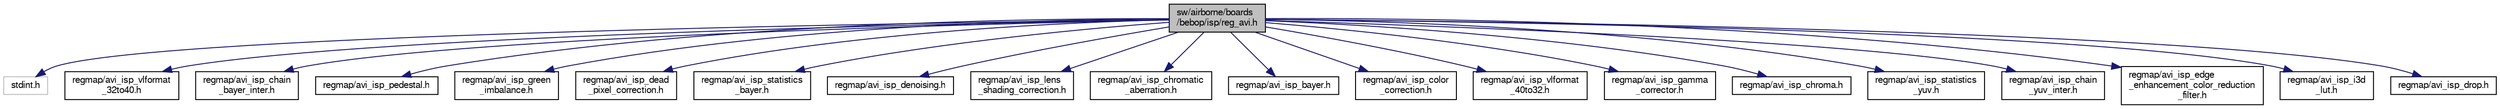digraph "sw/airborne/boards/bebop/isp/reg_avi.h"
{
  edge [fontname="FreeSans",fontsize="10",labelfontname="FreeSans",labelfontsize="10"];
  node [fontname="FreeSans",fontsize="10",shape=record];
  Node1 [label="sw/airborne/boards\l/bebop/isp/reg_avi.h",height=0.2,width=0.4,color="black", fillcolor="grey75", style="filled", fontcolor="black"];
  Node1 -> Node2 [color="midnightblue",fontsize="10",style="solid",fontname="FreeSans"];
  Node2 [label="stdint.h",height=0.2,width=0.4,color="grey75", fillcolor="white", style="filled"];
  Node1 -> Node3 [color="midnightblue",fontsize="10",style="solid",fontname="FreeSans"];
  Node3 [label="regmap/avi_isp_vlformat\l_32to40.h",height=0.2,width=0.4,color="black", fillcolor="white", style="filled",URL="$avi__isp__vlformat__32to40_8h.html"];
  Node1 -> Node4 [color="midnightblue",fontsize="10",style="solid",fontname="FreeSans"];
  Node4 [label="regmap/avi_isp_chain\l_bayer_inter.h",height=0.2,width=0.4,color="black", fillcolor="white", style="filled",URL="$avi__isp__chain__bayer__inter_8h.html"];
  Node1 -> Node5 [color="midnightblue",fontsize="10",style="solid",fontname="FreeSans"];
  Node5 [label="regmap/avi_isp_pedestal.h",height=0.2,width=0.4,color="black", fillcolor="white", style="filled",URL="$avi__isp__pedestal_8h.html"];
  Node1 -> Node6 [color="midnightblue",fontsize="10",style="solid",fontname="FreeSans"];
  Node6 [label="regmap/avi_isp_green\l_imbalance.h",height=0.2,width=0.4,color="black", fillcolor="white", style="filled",URL="$avi__isp__green__imbalance_8h.html"];
  Node1 -> Node7 [color="midnightblue",fontsize="10",style="solid",fontname="FreeSans"];
  Node7 [label="regmap/avi_isp_dead\l_pixel_correction.h",height=0.2,width=0.4,color="black", fillcolor="white", style="filled",URL="$avi__isp__dead__pixel__correction_8h.html"];
  Node1 -> Node8 [color="midnightblue",fontsize="10",style="solid",fontname="FreeSans"];
  Node8 [label="regmap/avi_isp_statistics\l_bayer.h",height=0.2,width=0.4,color="black", fillcolor="white", style="filled",URL="$avi__isp__statistics__bayer_8h.html"];
  Node1 -> Node9 [color="midnightblue",fontsize="10",style="solid",fontname="FreeSans"];
  Node9 [label="regmap/avi_isp_denoising.h",height=0.2,width=0.4,color="black", fillcolor="white", style="filled",URL="$avi__isp__denoising_8h.html"];
  Node1 -> Node10 [color="midnightblue",fontsize="10",style="solid",fontname="FreeSans"];
  Node10 [label="regmap/avi_isp_lens\l_shading_correction.h",height=0.2,width=0.4,color="black", fillcolor="white", style="filled",URL="$avi__isp__lens__shading__correction_8h.html"];
  Node1 -> Node11 [color="midnightblue",fontsize="10",style="solid",fontname="FreeSans"];
  Node11 [label="regmap/avi_isp_chromatic\l_aberration.h",height=0.2,width=0.4,color="black", fillcolor="white", style="filled",URL="$avi__isp__chromatic__aberration_8h.html"];
  Node1 -> Node12 [color="midnightblue",fontsize="10",style="solid",fontname="FreeSans"];
  Node12 [label="regmap/avi_isp_bayer.h",height=0.2,width=0.4,color="black", fillcolor="white", style="filled",URL="$avi__isp__bayer_8h.html"];
  Node1 -> Node13 [color="midnightblue",fontsize="10",style="solid",fontname="FreeSans"];
  Node13 [label="regmap/avi_isp_color\l_correction.h",height=0.2,width=0.4,color="black", fillcolor="white", style="filled",URL="$avi__isp__color__correction_8h.html"];
  Node1 -> Node14 [color="midnightblue",fontsize="10",style="solid",fontname="FreeSans"];
  Node14 [label="regmap/avi_isp_vlformat\l_40to32.h",height=0.2,width=0.4,color="black", fillcolor="white", style="filled",URL="$avi__isp__vlformat__40to32_8h.html"];
  Node1 -> Node15 [color="midnightblue",fontsize="10",style="solid",fontname="FreeSans"];
  Node15 [label="regmap/avi_isp_gamma\l_corrector.h",height=0.2,width=0.4,color="black", fillcolor="white", style="filled",URL="$avi__isp__gamma__corrector_8h.html"];
  Node1 -> Node16 [color="midnightblue",fontsize="10",style="solid",fontname="FreeSans"];
  Node16 [label="regmap/avi_isp_chroma.h",height=0.2,width=0.4,color="black", fillcolor="white", style="filled",URL="$avi__isp__chroma_8h.html"];
  Node1 -> Node17 [color="midnightblue",fontsize="10",style="solid",fontname="FreeSans"];
  Node17 [label="regmap/avi_isp_statistics\l_yuv.h",height=0.2,width=0.4,color="black", fillcolor="white", style="filled",URL="$avi__isp__statistics__yuv_8h.html"];
  Node1 -> Node18 [color="midnightblue",fontsize="10",style="solid",fontname="FreeSans"];
  Node18 [label="regmap/avi_isp_chain\l_yuv_inter.h",height=0.2,width=0.4,color="black", fillcolor="white", style="filled",URL="$avi__isp__chain__yuv__inter_8h.html"];
  Node1 -> Node19 [color="midnightblue",fontsize="10",style="solid",fontname="FreeSans"];
  Node19 [label="regmap/avi_isp_edge\l_enhancement_color_reduction\l_filter.h",height=0.2,width=0.4,color="black", fillcolor="white", style="filled",URL="$avi__isp__edge__enhancement__color__reduction__filter_8h.html"];
  Node1 -> Node20 [color="midnightblue",fontsize="10",style="solid",fontname="FreeSans"];
  Node20 [label="regmap/avi_isp_i3d\l_lut.h",height=0.2,width=0.4,color="black", fillcolor="white", style="filled",URL="$avi__isp__i3d__lut_8h.html"];
  Node1 -> Node21 [color="midnightblue",fontsize="10",style="solid",fontname="FreeSans"];
  Node21 [label="regmap/avi_isp_drop.h",height=0.2,width=0.4,color="black", fillcolor="white", style="filled",URL="$avi__isp__drop_8h.html"];
}
